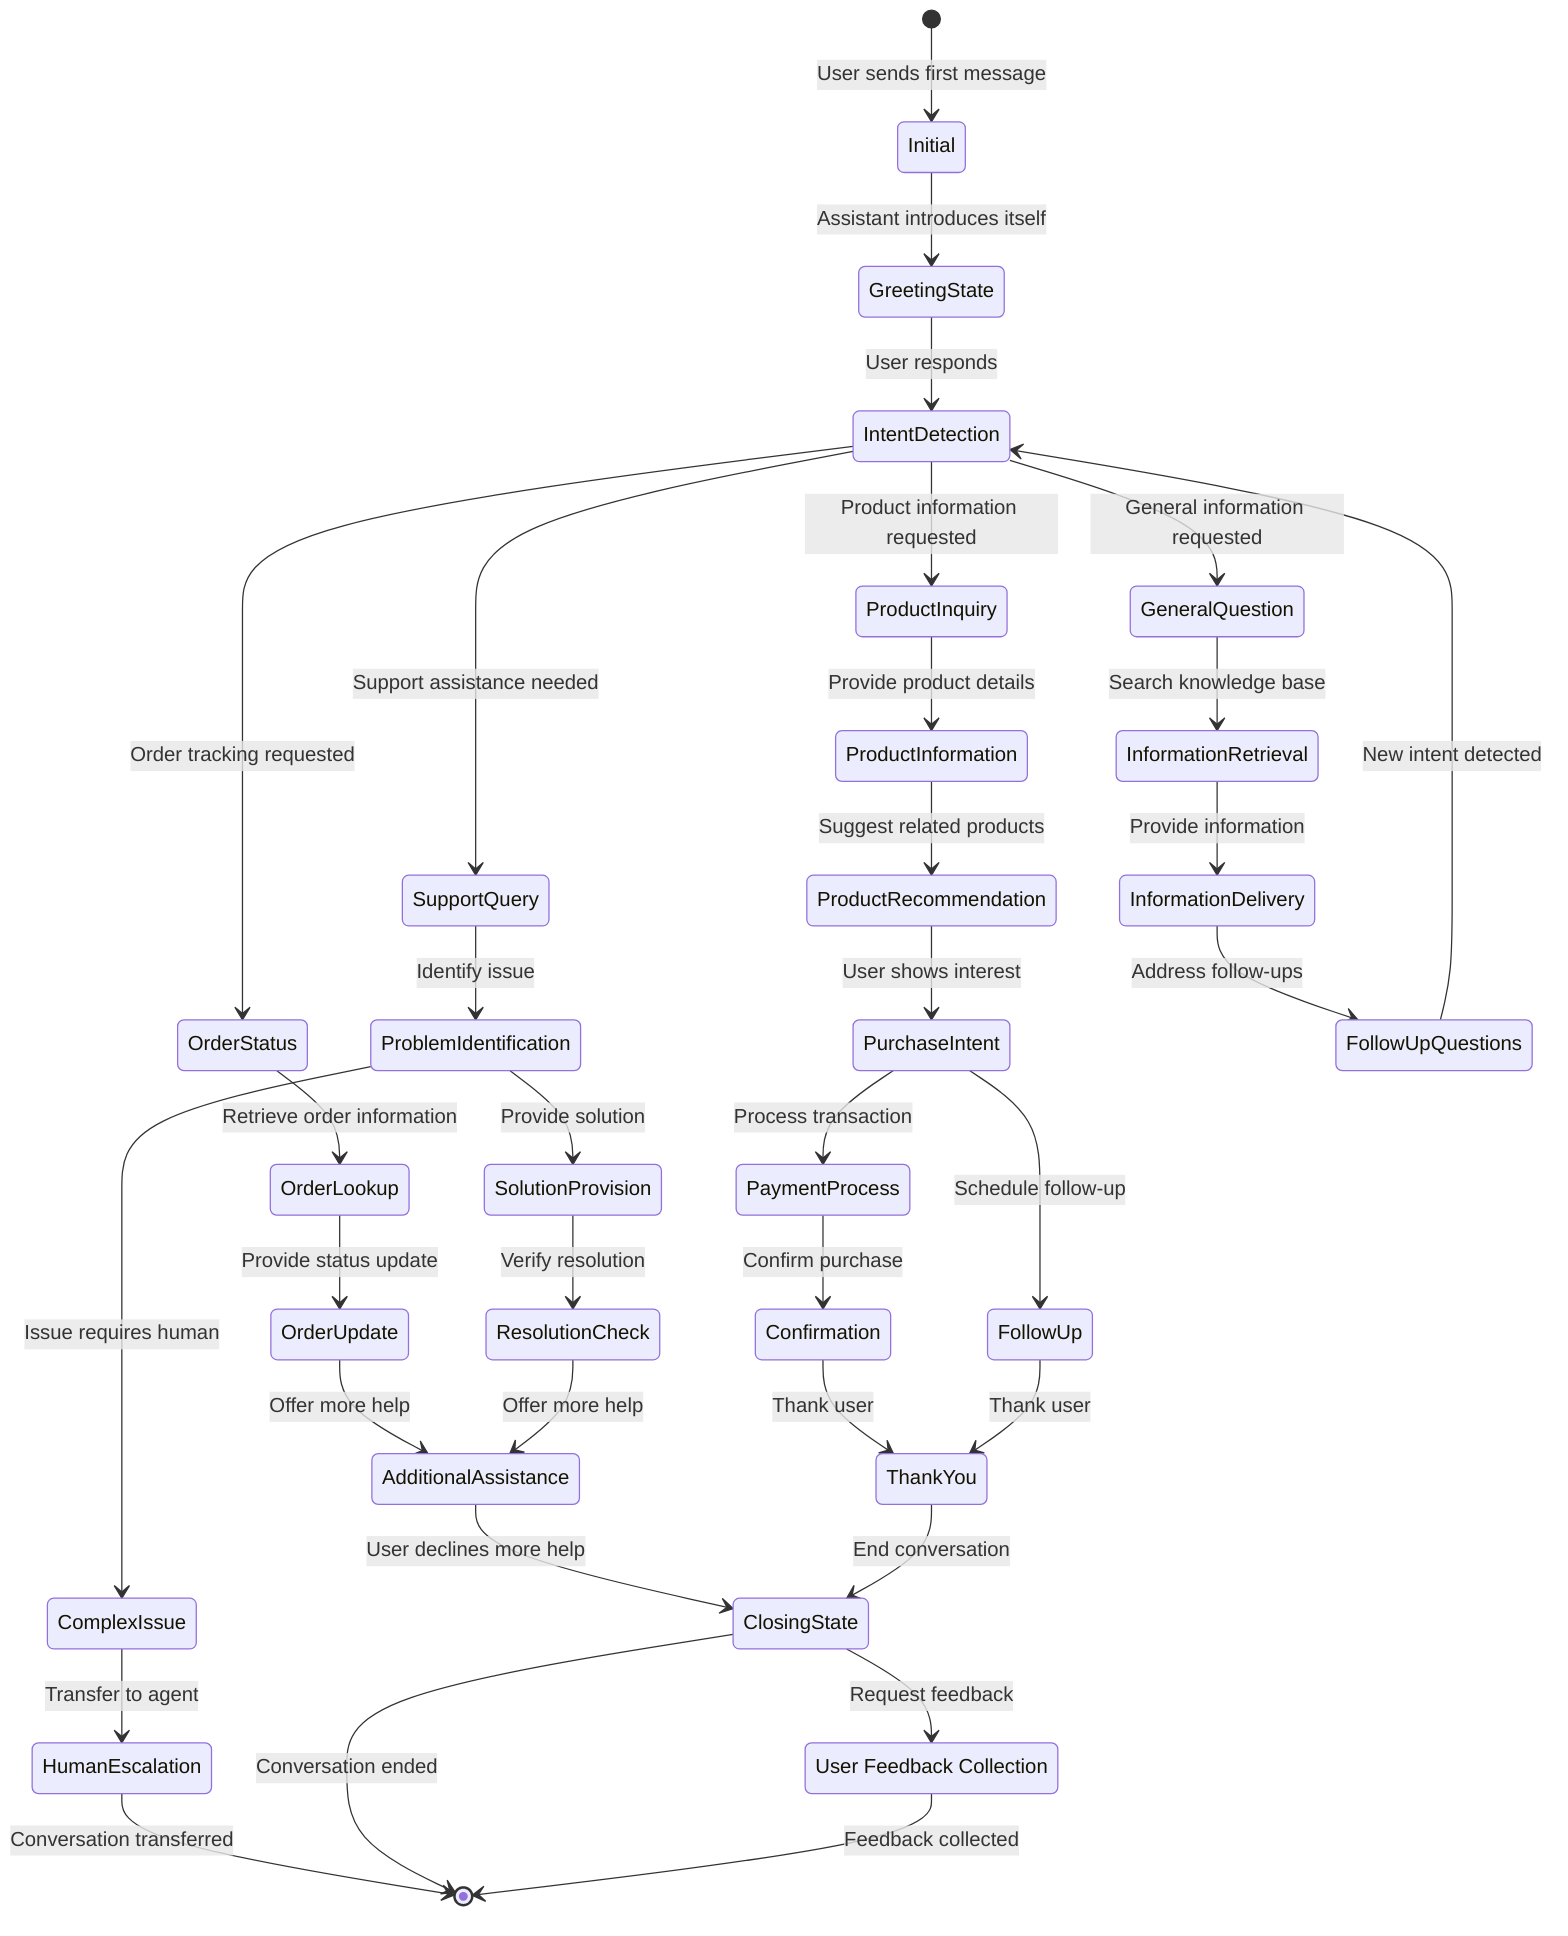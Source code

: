 stateDiagram-v2
    [*] --> Initial: User sends first message
    
    Initial --> GreetingState: Assistant introduces itself
    
    GreetingState --> IntentDetection: User responds
    
    IntentDetection --> ProductInquiry: Product information requested
    IntentDetection --> SupportQuery: Support assistance needed
    IntentDetection --> OrderStatus: Order tracking requested
    IntentDetection --> GeneralQuestion: General information requested
    
    ProductInquiry --> ProductInformation: Provide product details
    ProductInformation --> ProductRecommendation: Suggest related products
    ProductRecommendation --> PurchaseIntent: User shows interest
    
    PurchaseIntent --> PaymentProcess: Process transaction
    PurchaseIntent --> FollowUp: Schedule follow-up
    
    SupportQuery --> ProblemIdentification: Identify issue
    ProblemIdentification --> SolutionProvision: Provide solution
    ProblemIdentification --> ComplexIssue: Issue requires human
    
    ComplexIssue --> HumanEscalation: Transfer to agent
    SolutionProvision --> ResolutionCheck: Verify resolution
    
    OrderStatus --> OrderLookup: Retrieve order information
    OrderLookup --> OrderUpdate: Provide status update
    
    OrderUpdate --> AdditionalAssistance: Offer more help
    ResolutionCheck --> AdditionalAssistance: Offer more help
    
    GeneralQuestion --> InformationRetrieval: Search knowledge base
    InformationRetrieval --> InformationDelivery: Provide information
    InformationDelivery --> FollowUpQuestions: Address follow-ups
    
    FollowUpQuestions --> IntentDetection: New intent detected
    
    HumanEscalation --> [*]: Conversation transferred
    PaymentProcess --> Confirmation: Confirm purchase
    Confirmation --> ThankYou: Thank user
    FollowUp --> ThankYou: Thank user
    AdditionalAssistance --> ClosingState: User declines more help
    
    ThankYou --> ClosingState: End conversation
    ClosingState --> [*]: Conversation ended
    
    state "User Feedback Collection" as FeedbackState
    ClosingState --> FeedbackState: Request feedback
    FeedbackState --> [*]: Feedback collected